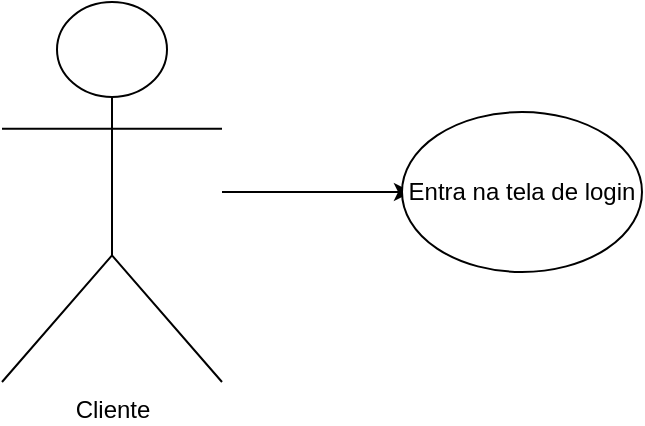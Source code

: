 <mxfile version="24.4.13" type="device">
  <diagram name="Página-1" id="9v0twBVo2FUqTgCRJjNB">
    <mxGraphModel dx="1247" dy="680" grid="1" gridSize="10" guides="1" tooltips="1" connect="1" arrows="1" fold="1" page="1" pageScale="1" pageWidth="827" pageHeight="1169" math="0" shadow="0">
      <root>
        <mxCell id="0" />
        <mxCell id="1" parent="0" />
        <mxCell id="w7ZRcRKWBZO-TnNrPQ1M-5" value="" style="edgeStyle=orthogonalEdgeStyle;rounded=0;orthogonalLoop=1;jettySize=auto;html=1;" edge="1" parent="1" source="w7ZRcRKWBZO-TnNrPQ1M-1">
          <mxGeometry relative="1" as="geometry">
            <mxPoint x="605" y="465" as="targetPoint" />
          </mxGeometry>
        </mxCell>
        <mxCell id="w7ZRcRKWBZO-TnNrPQ1M-1" value="Cliente" style="shape=umlActor;verticalLabelPosition=bottom;verticalAlign=top;html=1;outlineConnect=0;" vertex="1" parent="1">
          <mxGeometry x="400" y="370" width="110" height="190" as="geometry" />
        </mxCell>
        <mxCell id="w7ZRcRKWBZO-TnNrPQ1M-6" value="Entra na tela de login" style="ellipse;whiteSpace=wrap;html=1;" vertex="1" parent="1">
          <mxGeometry x="600" y="425" width="120" height="80" as="geometry" />
        </mxCell>
      </root>
    </mxGraphModel>
  </diagram>
</mxfile>
